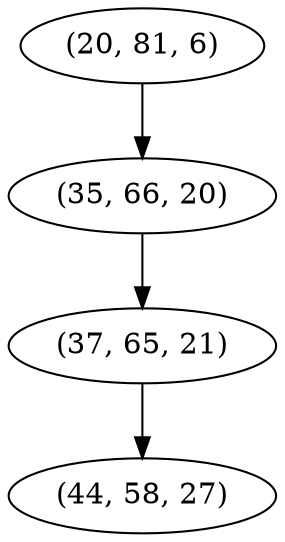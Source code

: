 digraph tree {
    "(20, 81, 6)";
    "(35, 66, 20)";
    "(37, 65, 21)";
    "(44, 58, 27)";
    "(20, 81, 6)" -> "(35, 66, 20)";
    "(35, 66, 20)" -> "(37, 65, 21)";
    "(37, 65, 21)" -> "(44, 58, 27)";
}
